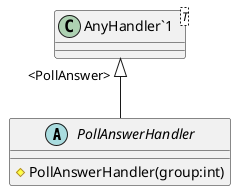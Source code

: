 @startuml
abstract class PollAnswerHandler {
    # PollAnswerHandler(group:int)
}
class "AnyHandler`1"<T> {
}
"AnyHandler`1" "<PollAnswer>" <|-- PollAnswerHandler
@enduml
